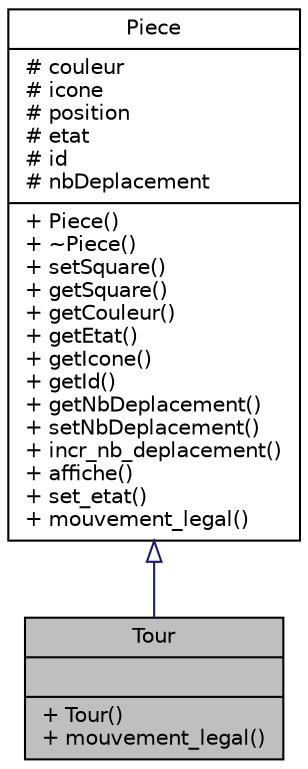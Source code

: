 digraph "Tour"
{
 // LATEX_PDF_SIZE
  edge [fontname="Helvetica",fontsize="10",labelfontname="Helvetica",labelfontsize="10"];
  node [fontname="Helvetica",fontsize="10",shape=record];
  Node1 [label="{Tour\n||+ Tour()\l+ mouvement_legal()\l}",height=0.2,width=0.4,color="black", fillcolor="grey75", style="filled", fontcolor="black",tooltip=" "];
  Node2 -> Node1 [dir="back",color="midnightblue",fontsize="10",style="solid",arrowtail="onormal",fontname="Helvetica"];
  Node2 [label="{Piece\n|# couleur\l# icone\l# position\l# etat\l# id\l# nbDeplacement\l|+ Piece()\l+ ~Piece()\l+ setSquare()\l+ getSquare()\l+ getCouleur()\l+ getEtat()\l+ getIcone()\l+ getId()\l+ getNbDeplacement()\l+ setNbDeplacement()\l+ incr_nb_deplacement()\l+ affiche()\l+ set_etat()\l+ mouvement_legal()\l}",height=0.2,width=0.4,color="black", fillcolor="white", style="filled",URL="$classPiece.html",tooltip="Classe abstraite représentant une pièce du jeu d'échecs."];
}

